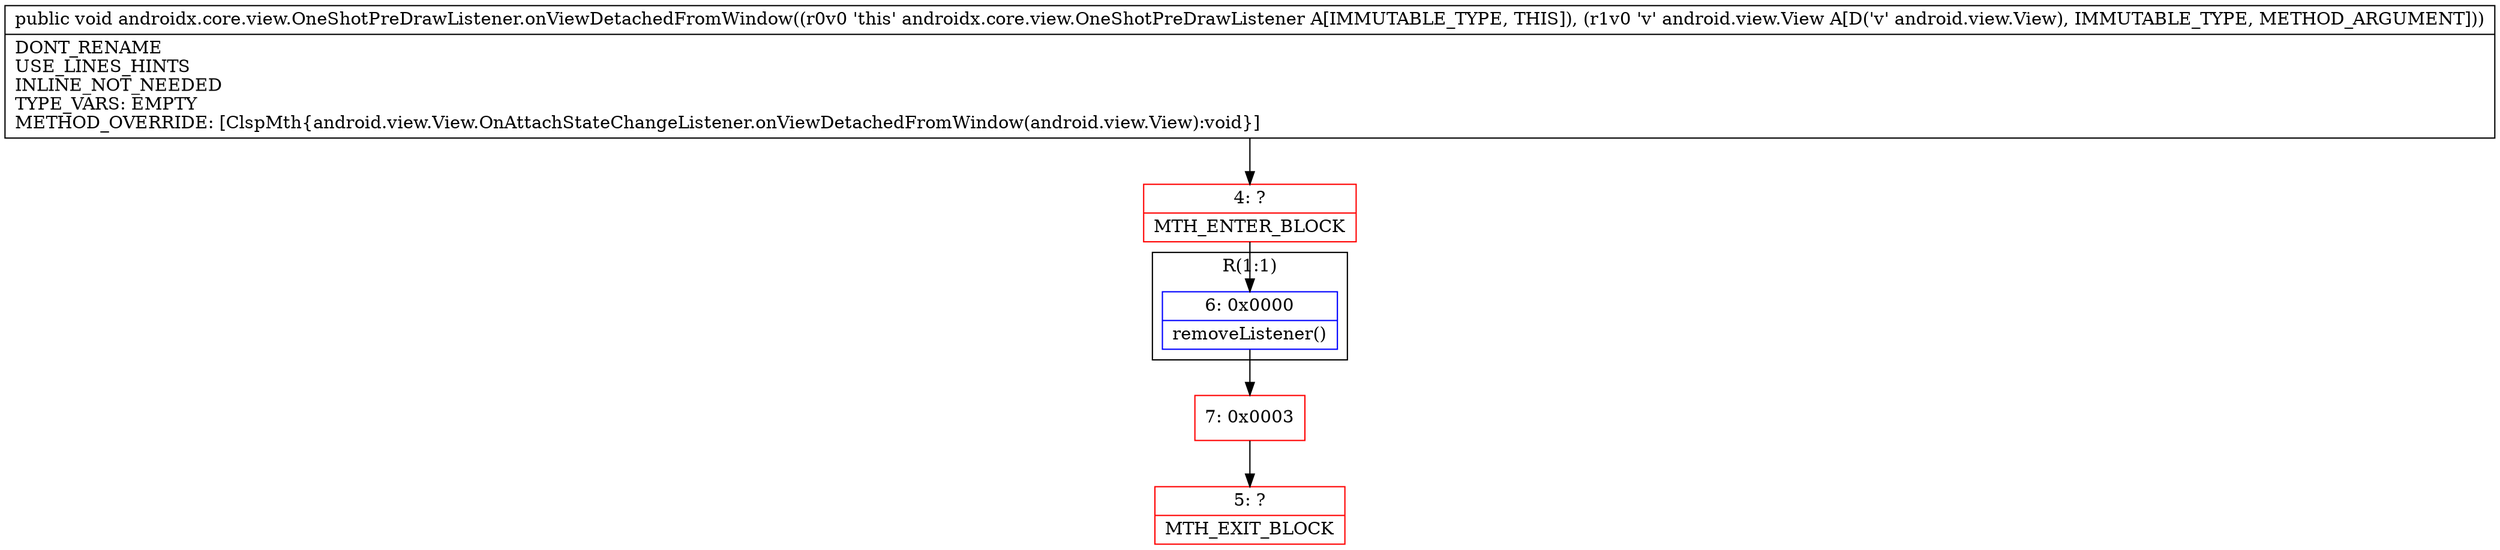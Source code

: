digraph "CFG forandroidx.core.view.OneShotPreDrawListener.onViewDetachedFromWindow(Landroid\/view\/View;)V" {
subgraph cluster_Region_700050577 {
label = "R(1:1)";
node [shape=record,color=blue];
Node_6 [shape=record,label="{6\:\ 0x0000|removeListener()\l}"];
}
Node_4 [shape=record,color=red,label="{4\:\ ?|MTH_ENTER_BLOCK\l}"];
Node_7 [shape=record,color=red,label="{7\:\ 0x0003}"];
Node_5 [shape=record,color=red,label="{5\:\ ?|MTH_EXIT_BLOCK\l}"];
MethodNode[shape=record,label="{public void androidx.core.view.OneShotPreDrawListener.onViewDetachedFromWindow((r0v0 'this' androidx.core.view.OneShotPreDrawListener A[IMMUTABLE_TYPE, THIS]), (r1v0 'v' android.view.View A[D('v' android.view.View), IMMUTABLE_TYPE, METHOD_ARGUMENT]))  | DONT_RENAME\lUSE_LINES_HINTS\lINLINE_NOT_NEEDED\lTYPE_VARS: EMPTY\lMETHOD_OVERRIDE: [ClspMth\{android.view.View.OnAttachStateChangeListener.onViewDetachedFromWindow(android.view.View):void\}]\l}"];
MethodNode -> Node_4;Node_6 -> Node_7;
Node_4 -> Node_6;
Node_7 -> Node_5;
}

